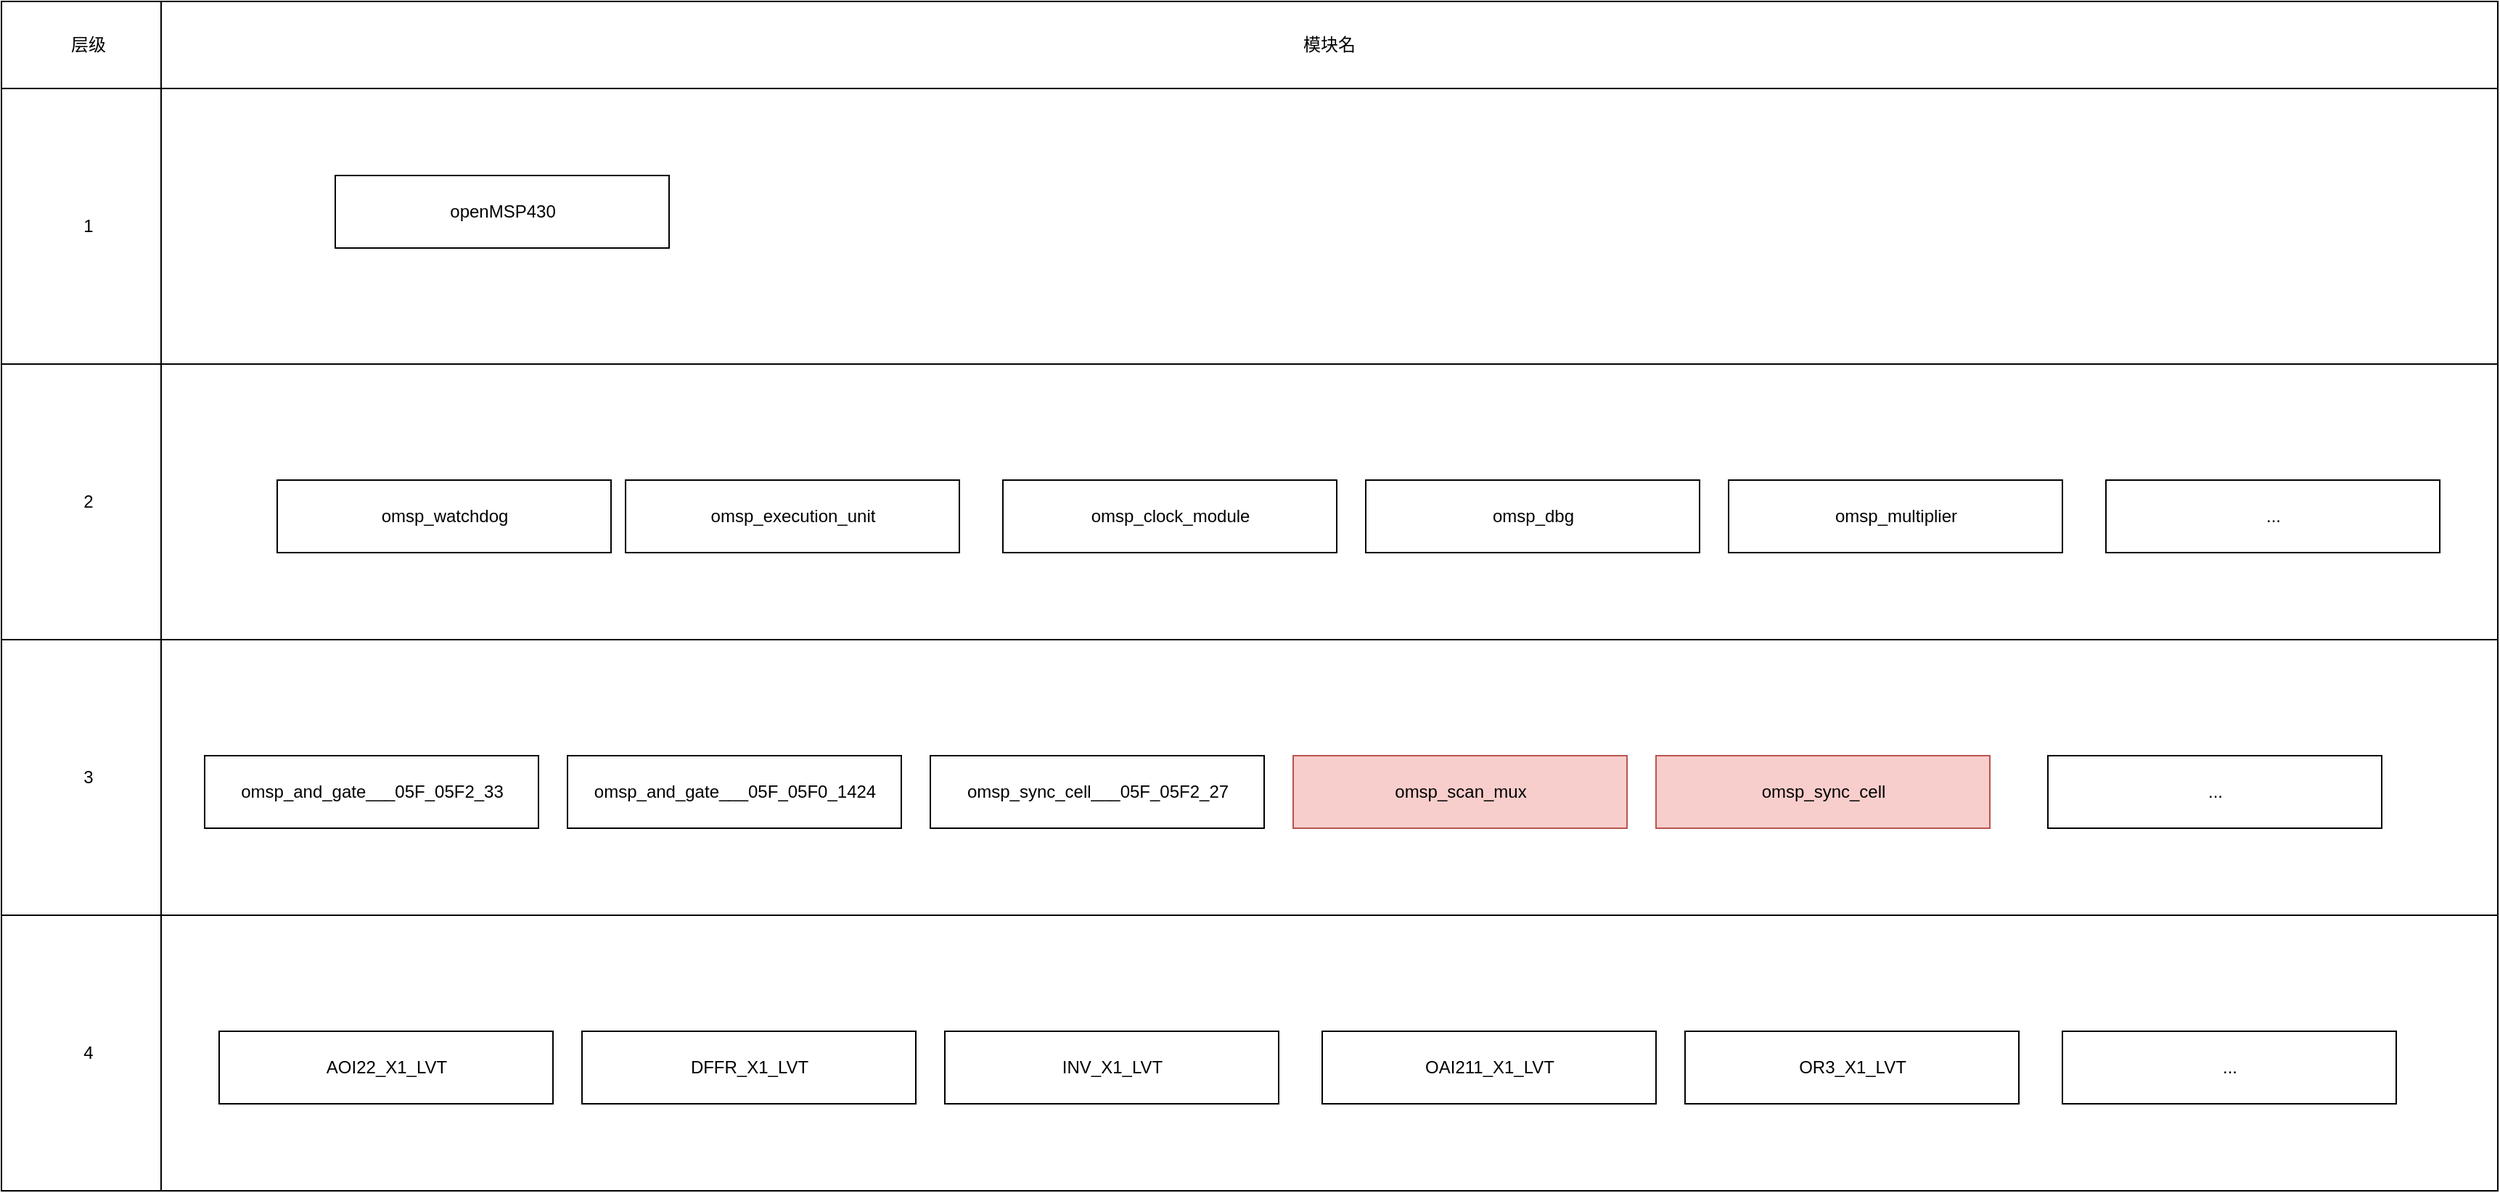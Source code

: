 <mxfile>
    <diagram name="层级降低示意图" id="x13IvaIISu-z73pq98Zt">
        <mxGraphModel dx="3140" dy="1325" grid="1" gridSize="10" guides="1" tooltips="1" connect="1" arrows="1" fold="1" page="1" pageScale="1" pageWidth="850" pageHeight="1100" math="0" shadow="0">
            <root>
                <mxCell id="FtIv-yOtkjfd8wthMn97-0"/>
                <mxCell id="FtIv-yOtkjfd8wthMn97-1" parent="FtIv-yOtkjfd8wthMn97-0"/>
                <mxCell id="FtIv-yOtkjfd8wthMn97-2" value="" style="group" vertex="1" connectable="0" parent="FtIv-yOtkjfd8wthMn97-1">
                    <mxGeometry x="-270" y="150" width="1720" height="190" as="geometry"/>
                </mxCell>
                <mxCell id="FtIv-yOtkjfd8wthMn97-3" value="" style="group" vertex="1" connectable="0" parent="FtIv-yOtkjfd8wthMn97-2">
                    <mxGeometry width="1720" height="190" as="geometry"/>
                </mxCell>
                <mxCell id="FtIv-yOtkjfd8wthMn97-4" value="1" style="rounded=0;whiteSpace=wrap;html=1;" vertex="1" parent="FtIv-yOtkjfd8wthMn97-3">
                    <mxGeometry width="120" height="190" as="geometry"/>
                </mxCell>
                <mxCell id="FtIv-yOtkjfd8wthMn97-5" value="" style="rounded=0;whiteSpace=wrap;html=1;" vertex="1" parent="FtIv-yOtkjfd8wthMn97-3">
                    <mxGeometry x="110" width="1610" height="190" as="geometry"/>
                </mxCell>
                <mxCell id="FtIv-yOtkjfd8wthMn97-6" value="openMSP430" style="html=1;container=1;" vertex="1" parent="FtIv-yOtkjfd8wthMn97-3">
                    <mxGeometry x="230" y="60" width="230" height="50" as="geometry"/>
                </mxCell>
                <mxCell id="FtIv-yOtkjfd8wthMn97-7" value="" style="group" vertex="1" connectable="0" parent="FtIv-yOtkjfd8wthMn97-1">
                    <mxGeometry x="-270" y="90" width="1720" height="60" as="geometry"/>
                </mxCell>
                <mxCell id="FtIv-yOtkjfd8wthMn97-8" value="层级" style="rounded=0;whiteSpace=wrap;html=1;" vertex="1" parent="FtIv-yOtkjfd8wthMn97-7">
                    <mxGeometry width="120" height="60" as="geometry"/>
                </mxCell>
                <mxCell id="FtIv-yOtkjfd8wthMn97-9" value="模块名" style="rounded=0;whiteSpace=wrap;html=1;" vertex="1" parent="FtIv-yOtkjfd8wthMn97-7">
                    <mxGeometry x="110" width="1610" height="60" as="geometry"/>
                </mxCell>
                <mxCell id="FtIv-yOtkjfd8wthMn97-10" value="" style="group" vertex="1" connectable="0" parent="FtIv-yOtkjfd8wthMn97-1">
                    <mxGeometry x="-270" y="340" width="1720" height="190" as="geometry"/>
                </mxCell>
                <mxCell id="FtIv-yOtkjfd8wthMn97-11" value="" style="group" vertex="1" connectable="0" parent="FtIv-yOtkjfd8wthMn97-10">
                    <mxGeometry width="1720" height="190" as="geometry"/>
                </mxCell>
                <mxCell id="FtIv-yOtkjfd8wthMn97-12" value="2" style="rounded=0;whiteSpace=wrap;html=1;" vertex="1" parent="FtIv-yOtkjfd8wthMn97-11">
                    <mxGeometry width="120" height="190" as="geometry"/>
                </mxCell>
                <mxCell id="FtIv-yOtkjfd8wthMn97-13" value="" style="rounded=0;whiteSpace=wrap;html=1;" vertex="1" parent="FtIv-yOtkjfd8wthMn97-11">
                    <mxGeometry x="110" width="1610" height="190" as="geometry"/>
                </mxCell>
                <mxCell id="FtIv-yOtkjfd8wthMn97-14" value="" style="group" vertex="1" connectable="0" parent="FtIv-yOtkjfd8wthMn97-11">
                    <mxGeometry x="190" y="80" width="1490" height="50" as="geometry"/>
                </mxCell>
                <mxCell id="FtIv-yOtkjfd8wthMn97-15" value="omsp_watchdog" style="html=1;" vertex="1" parent="FtIv-yOtkjfd8wthMn97-14">
                    <mxGeometry width="230" height="50" as="geometry"/>
                </mxCell>
                <mxCell id="FtIv-yOtkjfd8wthMn97-16" value="omsp_execution_unit" style="html=1;" vertex="1" parent="FtIv-yOtkjfd8wthMn97-14">
                    <mxGeometry x="240" width="230" height="50" as="geometry"/>
                </mxCell>
                <mxCell id="FtIv-yOtkjfd8wthMn97-17" value="omsp_clock_module" style="html=1;" vertex="1" parent="FtIv-yOtkjfd8wthMn97-14">
                    <mxGeometry x="500" width="230" height="50" as="geometry"/>
                </mxCell>
                <mxCell id="FtIv-yOtkjfd8wthMn97-18" value="omsp_dbg" style="html=1;" vertex="1" parent="FtIv-yOtkjfd8wthMn97-14">
                    <mxGeometry x="750" width="230" height="50" as="geometry"/>
                </mxCell>
                <mxCell id="FtIv-yOtkjfd8wthMn97-19" value="omsp_multiplier" style="html=1;" vertex="1" parent="FtIv-yOtkjfd8wthMn97-14">
                    <mxGeometry x="1000" width="230" height="50" as="geometry"/>
                </mxCell>
                <mxCell id="FtIv-yOtkjfd8wthMn97-20" value="..." style="html=1;" vertex="1" parent="FtIv-yOtkjfd8wthMn97-14">
                    <mxGeometry x="1260" width="230" height="50" as="geometry"/>
                </mxCell>
                <mxCell id="FtIv-yOtkjfd8wthMn97-21" value="" style="group" vertex="1" connectable="0" parent="FtIv-yOtkjfd8wthMn97-1">
                    <mxGeometry x="-270" y="530" width="1720" height="190" as="geometry"/>
                </mxCell>
                <mxCell id="FtIv-yOtkjfd8wthMn97-22" value="" style="group" vertex="1" connectable="0" parent="FtIv-yOtkjfd8wthMn97-21">
                    <mxGeometry width="1720" height="190" as="geometry"/>
                </mxCell>
                <mxCell id="FtIv-yOtkjfd8wthMn97-23" value="3" style="rounded=0;whiteSpace=wrap;html=1;" vertex="1" parent="FtIv-yOtkjfd8wthMn97-22">
                    <mxGeometry width="120" height="190" as="geometry"/>
                </mxCell>
                <mxCell id="FtIv-yOtkjfd8wthMn97-24" value="" style="rounded=0;whiteSpace=wrap;html=1;" vertex="1" parent="FtIv-yOtkjfd8wthMn97-22">
                    <mxGeometry x="110" width="1610" height="190" as="geometry"/>
                </mxCell>
                <mxCell id="FtIv-yOtkjfd8wthMn97-25" value="" style="group" vertex="1" connectable="0" parent="FtIv-yOtkjfd8wthMn97-22">
                    <mxGeometry x="140" y="80" width="1500" height="50" as="geometry"/>
                </mxCell>
                <mxCell id="FtIv-yOtkjfd8wthMn97-26" value="omsp_and_gate___05F_05F2_33" style="html=1;" vertex="1" parent="FtIv-yOtkjfd8wthMn97-25">
                    <mxGeometry width="230" height="50" as="geometry"/>
                </mxCell>
                <mxCell id="FtIv-yOtkjfd8wthMn97-27" value="omsp_and_gate___05F_05F0_1424" style="html=1;" vertex="1" parent="FtIv-yOtkjfd8wthMn97-25">
                    <mxGeometry x="250" width="230" height="50" as="geometry"/>
                </mxCell>
                <mxCell id="FtIv-yOtkjfd8wthMn97-28" value="omsp_sync_cell___05F_05F2_27" style="html=1;" vertex="1" parent="FtIv-yOtkjfd8wthMn97-25">
                    <mxGeometry x="500" width="230" height="50" as="geometry"/>
                </mxCell>
                <mxCell id="FtIv-yOtkjfd8wthMn97-29" value="omsp_scan_mux" style="html=1;fillColor=#f8cecc;strokeColor=#b85450;" vertex="1" parent="FtIv-yOtkjfd8wthMn97-25">
                    <mxGeometry x="750" width="230" height="50" as="geometry"/>
                </mxCell>
                <mxCell id="FtIv-yOtkjfd8wthMn97-30" value="omsp_sync_cell" style="html=1;fillColor=#f8cecc;strokeColor=#b85450;" vertex="1" parent="FtIv-yOtkjfd8wthMn97-25">
                    <mxGeometry x="1000" width="230" height="50" as="geometry"/>
                </mxCell>
                <mxCell id="FtIv-yOtkjfd8wthMn97-31" value="..." style="html=1;" vertex="1" parent="FtIv-yOtkjfd8wthMn97-25">
                    <mxGeometry x="1270" width="230" height="50" as="geometry"/>
                </mxCell>
                <mxCell id="FtIv-yOtkjfd8wthMn97-32" value="" style="group" vertex="1" connectable="0" parent="FtIv-yOtkjfd8wthMn97-1">
                    <mxGeometry x="-270" y="720" width="1720" height="190" as="geometry"/>
                </mxCell>
                <mxCell id="FtIv-yOtkjfd8wthMn97-33" value="4" style="rounded=0;whiteSpace=wrap;html=1;" vertex="1" parent="FtIv-yOtkjfd8wthMn97-32">
                    <mxGeometry width="120" height="190" as="geometry"/>
                </mxCell>
                <mxCell id="FtIv-yOtkjfd8wthMn97-34" value="" style="rounded=0;whiteSpace=wrap;html=1;" vertex="1" parent="FtIv-yOtkjfd8wthMn97-32">
                    <mxGeometry x="110" width="1610" height="190" as="geometry"/>
                </mxCell>
                <mxCell id="FtIv-yOtkjfd8wthMn97-35" value="" style="group" vertex="1" connectable="0" parent="FtIv-yOtkjfd8wthMn97-32">
                    <mxGeometry x="150" y="80" width="1500" height="50" as="geometry"/>
                </mxCell>
                <mxCell id="FtIv-yOtkjfd8wthMn97-36" value="AOI22_X1_LVT" style="html=1;" vertex="1" parent="FtIv-yOtkjfd8wthMn97-35">
                    <mxGeometry width="230" height="50" as="geometry"/>
                </mxCell>
                <mxCell id="FtIv-yOtkjfd8wthMn97-37" value="DFFR_X1_LVT" style="html=1;" vertex="1" parent="FtIv-yOtkjfd8wthMn97-35">
                    <mxGeometry x="250" width="230" height="50" as="geometry"/>
                </mxCell>
                <mxCell id="FtIv-yOtkjfd8wthMn97-38" value="INV_X1_LVT" style="html=1;" vertex="1" parent="FtIv-yOtkjfd8wthMn97-35">
                    <mxGeometry x="500" width="230" height="50" as="geometry"/>
                </mxCell>
                <mxCell id="FtIv-yOtkjfd8wthMn97-39" value="OAI211_X1_LVT" style="html=1;" vertex="1" parent="FtIv-yOtkjfd8wthMn97-35">
                    <mxGeometry x="760" width="230" height="50" as="geometry"/>
                </mxCell>
                <mxCell id="FtIv-yOtkjfd8wthMn97-40" value="OR3_X1_LVT" style="html=1;" vertex="1" parent="FtIv-yOtkjfd8wthMn97-35">
                    <mxGeometry x="1010" width="230" height="50" as="geometry"/>
                </mxCell>
                <mxCell id="FtIv-yOtkjfd8wthMn97-41" value="..." style="html=1;" vertex="1" parent="FtIv-yOtkjfd8wthMn97-35">
                    <mxGeometry x="1270" width="230" height="50" as="geometry"/>
                </mxCell>
            </root>
        </mxGraphModel>
    </diagram>
    <diagram id="ZkBl2Ku2CDcp6CCFm5hu" name="测试用例平面化网表结构图">
        <mxGraphModel dx="2224" dy="795" grid="1" gridSize="10" guides="1" tooltips="1" connect="1" arrows="1" fold="1" page="1" pageScale="1" pageWidth="850" pageHeight="1100" math="0" shadow="0">
            <root>
                <mxCell id="Crhh-lLYLwlhfF82r9U6-0"/>
                <mxCell id="Crhh-lLYLwlhfF82r9U6-1" parent="Crhh-lLYLwlhfF82r9U6-0"/>
                <mxCell id="Crhh-lLYLwlhfF82r9U6-2" value="" style="group" parent="Crhh-lLYLwlhfF82r9U6-1" vertex="1" connectable="0">
                    <mxGeometry x="-370" y="90" width="1720" height="60" as="geometry"/>
                </mxCell>
                <mxCell id="Crhh-lLYLwlhfF82r9U6-3" value="层级" style="rounded=0;whiteSpace=wrap;html=1;" parent="Crhh-lLYLwlhfF82r9U6-2" vertex="1">
                    <mxGeometry width="120" height="60" as="geometry"/>
                </mxCell>
                <mxCell id="Crhh-lLYLwlhfF82r9U6-4" value="模块名" style="rounded=0;whiteSpace=wrap;html=1;" parent="Crhh-lLYLwlhfF82r9U6-2" vertex="1">
                    <mxGeometry x="110" width="1610" height="60" as="geometry"/>
                </mxCell>
                <mxCell id="Crhh-lLYLwlhfF82r9U6-5" value="" style="group" parent="Crhh-lLYLwlhfF82r9U6-1" vertex="1" connectable="0">
                    <mxGeometry x="-370" y="340" width="1720" height="190" as="geometry"/>
                </mxCell>
                <mxCell id="Crhh-lLYLwlhfF82r9U6-6" value="2" style="rounded=0;whiteSpace=wrap;html=1;fillColor=#CCFFCC;" parent="Crhh-lLYLwlhfF82r9U6-5" vertex="1">
                    <mxGeometry width="120" height="190" as="geometry"/>
                </mxCell>
                <mxCell id="Crhh-lLYLwlhfF82r9U6-7" value="" style="rounded=0;whiteSpace=wrap;html=1;" parent="Crhh-lLYLwlhfF82r9U6-5" vertex="1">
                    <mxGeometry x="110" width="1610" height="190" as="geometry"/>
                </mxCell>
                <mxCell id="Crhh-lLYLwlhfF82r9U6-8" value="" style="group" parent="Crhh-lLYLwlhfF82r9U6-5" vertex="1" connectable="0">
                    <mxGeometry x="150" y="80" width="1500" height="50" as="geometry"/>
                </mxCell>
                <mxCell id="Crhh-lLYLwlhfF82r9U6-9" value="AOI22_X1_LVT" style="html=1;" parent="Crhh-lLYLwlhfF82r9U6-8" vertex="1">
                    <mxGeometry width="230" height="50" as="geometry"/>
                </mxCell>
                <mxCell id="Crhh-lLYLwlhfF82r9U6-10" value="DFFR_X1_LVT" style="html=1;" parent="Crhh-lLYLwlhfF82r9U6-8" vertex="1">
                    <mxGeometry x="250" width="230" height="50" as="geometry"/>
                </mxCell>
                <mxCell id="Crhh-lLYLwlhfF82r9U6-11" value="INV_X1_LVT" style="html=1;" parent="Crhh-lLYLwlhfF82r9U6-8" vertex="1">
                    <mxGeometry x="500" width="230" height="50" as="geometry"/>
                </mxCell>
                <mxCell id="Crhh-lLYLwlhfF82r9U6-12" value="OAI211_X1_LVT" style="html=1;" parent="Crhh-lLYLwlhfF82r9U6-8" vertex="1">
                    <mxGeometry x="760" width="230" height="50" as="geometry"/>
                </mxCell>
                <mxCell id="Crhh-lLYLwlhfF82r9U6-13" value="OR3_X1_LVT" style="html=1;" parent="Crhh-lLYLwlhfF82r9U6-8" vertex="1">
                    <mxGeometry x="1010" width="230" height="50" as="geometry"/>
                </mxCell>
                <mxCell id="Crhh-lLYLwlhfF82r9U6-14" value="..." style="html=1;" parent="Crhh-lLYLwlhfF82r9U6-8" vertex="1">
                    <mxGeometry x="1270" width="230" height="50" as="geometry"/>
                </mxCell>
                <mxCell id="Crhh-lLYLwlhfF82r9U6-15" value="" style="group" parent="Crhh-lLYLwlhfF82r9U6-1" vertex="1" connectable="0">
                    <mxGeometry x="-370" y="150" width="1720" height="190" as="geometry"/>
                </mxCell>
                <mxCell id="Crhh-lLYLwlhfF82r9U6-16" value="1" style="rounded=0;whiteSpace=wrap;html=1;" parent="Crhh-lLYLwlhfF82r9U6-15" vertex="1">
                    <mxGeometry width="120" height="190" as="geometry"/>
                </mxCell>
                <mxCell id="Crhh-lLYLwlhfF82r9U6-17" value="" style="rounded=0;whiteSpace=wrap;html=1;" parent="Crhh-lLYLwlhfF82r9U6-15" vertex="1">
                    <mxGeometry x="110" width="1610" height="190" as="geometry"/>
                </mxCell>
                <mxCell id="Crhh-lLYLwlhfF82r9U6-18" value="openMSP430" style="html=1;container=1;" parent="Crhh-lLYLwlhfF82r9U6-15" vertex="1">
                    <mxGeometry x="190" y="60" width="230" height="50" as="geometry"/>
                </mxCell>
                <mxCell id="Crhh-lLYLwlhfF82r9U6-19" value="omsp_watchdog" style="html=1;fillColor=#FFCCCC;" parent="Crhh-lLYLwlhfF82r9U6-15" vertex="1">
                    <mxGeometry x="450" y="60" width="230" height="50" as="geometry"/>
                </mxCell>
                <mxCell id="Crhh-lLYLwlhfF82r9U6-20" value="omsp_and_gate___05F_05F2_33" style="html=1;fillColor=#FFE6CC;" parent="Crhh-lLYLwlhfF82r9U6-15" vertex="1">
                    <mxGeometry x="730" y="60" width="230" height="50" as="geometry"/>
                </mxCell>
                <mxCell id="Crhh-lLYLwlhfF82r9U6-21" value="omsp_scan_mux___05F_05F2_71" style="html=1;fillColor=#66CCFF;strokeColor=#0e8088;" parent="Crhh-lLYLwlhfF82r9U6-15" vertex="1">
                    <mxGeometry x="1020" y="60" width="230" height="50" as="geometry"/>
                </mxCell>
            </root>
        </mxGraphModel>
    </diagram>
    <diagram id="KP3hQLHAU-utDsUsATBJ" name="测试用例层次化网表结构图">
        <mxGraphModel dx="2224" dy="795" grid="1" gridSize="10" guides="1" tooltips="1" connect="1" arrows="1" fold="1" page="1" pageScale="1" pageWidth="850" pageHeight="1100" math="0" shadow="0">
            <root>
                <mxCell id="0"/>
                <mxCell id="1" parent="0"/>
                <mxCell id="2" value="" style="group" parent="1" vertex="1" connectable="0">
                    <mxGeometry x="-270" y="150" width="1720" height="190" as="geometry"/>
                </mxCell>
                <mxCell id="3" value="" style="group" parent="2" vertex="1" connectable="0">
                    <mxGeometry width="1720" height="190" as="geometry"/>
                </mxCell>
                <mxCell id="4" value="1" style="rounded=0;whiteSpace=wrap;html=1;" parent="3" vertex="1">
                    <mxGeometry width="120" height="190" as="geometry"/>
                </mxCell>
                <mxCell id="5" value="" style="rounded=0;whiteSpace=wrap;html=1;" parent="3" vertex="1">
                    <mxGeometry x="110" width="1610" height="190" as="geometry"/>
                </mxCell>
                <mxCell id="6" value="openMSP430" style="html=1;container=1;" parent="3" vertex="1">
                    <mxGeometry x="230" y="60" width="230" height="50" as="geometry"/>
                </mxCell>
                <mxCell id="7" value="" style="group" parent="1" vertex="1" connectable="0">
                    <mxGeometry x="-270" y="90" width="1720" height="60" as="geometry"/>
                </mxCell>
                <mxCell id="8" value="层级" style="rounded=0;whiteSpace=wrap;html=1;" parent="7" vertex="1">
                    <mxGeometry width="120" height="60" as="geometry"/>
                </mxCell>
                <mxCell id="9" value="模块名" style="rounded=0;whiteSpace=wrap;html=1;" parent="7" vertex="1">
                    <mxGeometry x="110" width="1610" height="60" as="geometry"/>
                </mxCell>
                <mxCell id="10" value="" style="group" parent="1" vertex="1" connectable="0">
                    <mxGeometry x="-270" y="340" width="1720" height="190" as="geometry"/>
                </mxCell>
                <mxCell id="11" value="" style="group" parent="10" vertex="1" connectable="0">
                    <mxGeometry width="1720" height="190" as="geometry"/>
                </mxCell>
                <mxCell id="12" value="2" style="rounded=0;whiteSpace=wrap;html=1;" parent="11" vertex="1">
                    <mxGeometry width="120" height="190" as="geometry"/>
                </mxCell>
                <mxCell id="13" value="" style="rounded=0;whiteSpace=wrap;html=1;" parent="11" vertex="1">
                    <mxGeometry x="110" width="1610" height="190" as="geometry"/>
                </mxCell>
                <mxCell id="14" value="" style="group" parent="11" vertex="1" connectable="0">
                    <mxGeometry x="190" y="80" width="1490" height="50" as="geometry"/>
                </mxCell>
                <mxCell id="15" value="omsp_watchdog" style="html=1;" parent="14" vertex="1">
                    <mxGeometry width="230" height="50" as="geometry"/>
                </mxCell>
                <mxCell id="16" value="omsp_execution_unit" style="html=1;" parent="14" vertex="1">
                    <mxGeometry x="240" width="230" height="50" as="geometry"/>
                </mxCell>
                <mxCell id="17" value="omsp_clock_module" style="html=1;" parent="14" vertex="1">
                    <mxGeometry x="500" width="230" height="50" as="geometry"/>
                </mxCell>
                <mxCell id="18" value="omsp_dbg" style="html=1;" parent="14" vertex="1">
                    <mxGeometry x="750" width="230" height="50" as="geometry"/>
                </mxCell>
                <mxCell id="19" value="omsp_multiplier" style="html=1;" parent="14" vertex="1">
                    <mxGeometry x="1000" width="230" height="50" as="geometry"/>
                </mxCell>
                <mxCell id="20" value="..." style="html=1;" parent="14" vertex="1">
                    <mxGeometry x="1260" width="230" height="50" as="geometry"/>
                </mxCell>
                <mxCell id="21" value="" style="group" parent="1" vertex="1" connectable="0">
                    <mxGeometry x="-270" y="530" width="1720" height="190" as="geometry"/>
                </mxCell>
                <mxCell id="22" value="" style="group" parent="21" vertex="1" connectable="0">
                    <mxGeometry width="1720" height="190" as="geometry"/>
                </mxCell>
                <mxCell id="23" value="3" style="rounded=0;whiteSpace=wrap;html=1;" parent="22" vertex="1">
                    <mxGeometry width="120" height="190" as="geometry"/>
                </mxCell>
                <mxCell id="24" value="" style="rounded=0;whiteSpace=wrap;html=1;" parent="22" vertex="1">
                    <mxGeometry x="110" width="1610" height="190" as="geometry"/>
                </mxCell>
                <mxCell id="25" value="" style="group" parent="22" vertex="1" connectable="0">
                    <mxGeometry x="140" y="80" width="1500" height="50" as="geometry"/>
                </mxCell>
                <mxCell id="26" value="omsp_and_gate___05F_05F2_33" style="html=1;" parent="25" vertex="1">
                    <mxGeometry width="230" height="50" as="geometry"/>
                </mxCell>
                <mxCell id="27" value="omsp_and_gate___05F_05F0_1424" style="html=1;" parent="25" vertex="1">
                    <mxGeometry x="250" width="230" height="50" as="geometry"/>
                </mxCell>
                <mxCell id="28" value="omsp_sync_cell___05F_05F2_27" style="html=1;" parent="25" vertex="1">
                    <mxGeometry x="500" width="230" height="50" as="geometry"/>
                </mxCell>
                <mxCell id="29" value="omsp_clock_gate" style="html=1;" parent="25" vertex="1">
                    <mxGeometry x="750" width="230" height="50" as="geometry"/>
                </mxCell>
                <mxCell id="30" value="omsp_and_gate___05F_05F2_29" style="html=1;" parent="25" vertex="1">
                    <mxGeometry x="1000" width="230" height="50" as="geometry"/>
                </mxCell>
                <mxCell id="31" value="..." style="html=1;" parent="25" vertex="1">
                    <mxGeometry x="1270" width="230" height="50" as="geometry"/>
                </mxCell>
                <mxCell id="32" value="" style="group" parent="1" vertex="1" connectable="0">
                    <mxGeometry x="-270" y="910" width="1720" height="190" as="geometry"/>
                </mxCell>
                <mxCell id="33" value="5" style="rounded=0;whiteSpace=wrap;html=1;" parent="32" vertex="1">
                    <mxGeometry width="120" height="190" as="geometry"/>
                </mxCell>
                <mxCell id="34" value="" style="rounded=0;whiteSpace=wrap;html=1;" parent="32" vertex="1">
                    <mxGeometry x="110" width="1610" height="190" as="geometry"/>
                </mxCell>
                <mxCell id="35" value="" style="group" parent="32" vertex="1" connectable="0">
                    <mxGeometry x="150" y="80" width="1500" height="50" as="geometry"/>
                </mxCell>
                <mxCell id="36" value="AOI22_X1_LVT" style="html=1;" parent="35" vertex="1">
                    <mxGeometry width="230" height="50" as="geometry"/>
                </mxCell>
                <mxCell id="37" value="DFFR_X1_LVT" style="html=1;" parent="35" vertex="1">
                    <mxGeometry x="250" width="230" height="50" as="geometry"/>
                </mxCell>
                <mxCell id="38" value="INV_X1_LVT" style="html=1;" parent="35" vertex="1">
                    <mxGeometry x="500" width="230" height="50" as="geometry"/>
                </mxCell>
                <mxCell id="39" value="OAI211_X1_LVT" style="html=1;" parent="35" vertex="1">
                    <mxGeometry x="760" width="230" height="50" as="geometry"/>
                </mxCell>
                <mxCell id="40" value="OR3_X1_LVT" style="html=1;" parent="35" vertex="1">
                    <mxGeometry x="1010" width="230" height="50" as="geometry"/>
                </mxCell>
                <mxCell id="41" value="..." style="html=1;" parent="35" vertex="1">
                    <mxGeometry x="1270" width="230" height="50" as="geometry"/>
                </mxCell>
                <mxCell id="42" value="" style="group" parent="1" vertex="1" connectable="0">
                    <mxGeometry x="-270" y="720" width="1720" height="190" as="geometry"/>
                </mxCell>
                <mxCell id="43" value="4" style="rounded=0;whiteSpace=wrap;html=1;" parent="42" vertex="1">
                    <mxGeometry width="120" height="190" as="geometry"/>
                </mxCell>
                <mxCell id="44" value="" style="rounded=0;whiteSpace=wrap;html=1;" parent="42" vertex="1">
                    <mxGeometry x="110" width="1610" height="190" as="geometry"/>
                </mxCell>
                <mxCell id="45" value="" style="group" parent="42" vertex="1" connectable="0">
                    <mxGeometry x="160" y="60" width="1500" height="50" as="geometry"/>
                </mxCell>
                <mxCell id="46" value="omsp_scan_mux___05F_05F2_71" style="html=1;" parent="45" vertex="1">
                    <mxGeometry width="230" height="50" as="geometry"/>
                </mxCell>
                <mxCell id="47" value="omsp_scan_mux___05F_05F1_9" style="html=1;" parent="45" vertex="1">
                    <mxGeometry x="250" width="230" height="50" as="geometry"/>
                </mxCell>
                <mxCell id="48" value="omsp_scan_mux___05F_05F1_7" style="html=1;" parent="45" vertex="1">
                    <mxGeometry x="500" width="230" height="50" as="geometry"/>
                </mxCell>
                <mxCell id="49" value="omsp_scan_mux" style="html=1;" parent="45" vertex="1">
                    <mxGeometry x="750" width="230" height="50" as="geometry"/>
                </mxCell>
                <mxCell id="50" value="omsp_sync_cell" style="html=1;" parent="45" vertex="1">
                    <mxGeometry x="1010" width="230" height="50" as="geometry"/>
                </mxCell>
                <mxCell id="51" value="..." style="html=1;" parent="45" vertex="1">
                    <mxGeometry x="1270" width="230" height="50" as="geometry"/>
                </mxCell>
            </root>
        </mxGraphModel>
    </diagram>
</mxfile>